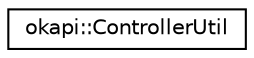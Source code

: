 digraph "Graphical Class Hierarchy"
{
 // LATEX_PDF_SIZE
  edge [fontname="Helvetica",fontsize="10",labelfontname="Helvetica",labelfontsize="10"];
  node [fontname="Helvetica",fontsize="10",shape=record];
  rankdir="LR";
  Node0 [label="okapi::ControllerUtil",height=0.2,width=0.4,color="black", fillcolor="white", style="filled",URL="$classokapi_1_1ControllerUtil.html",tooltip=" "];
}
